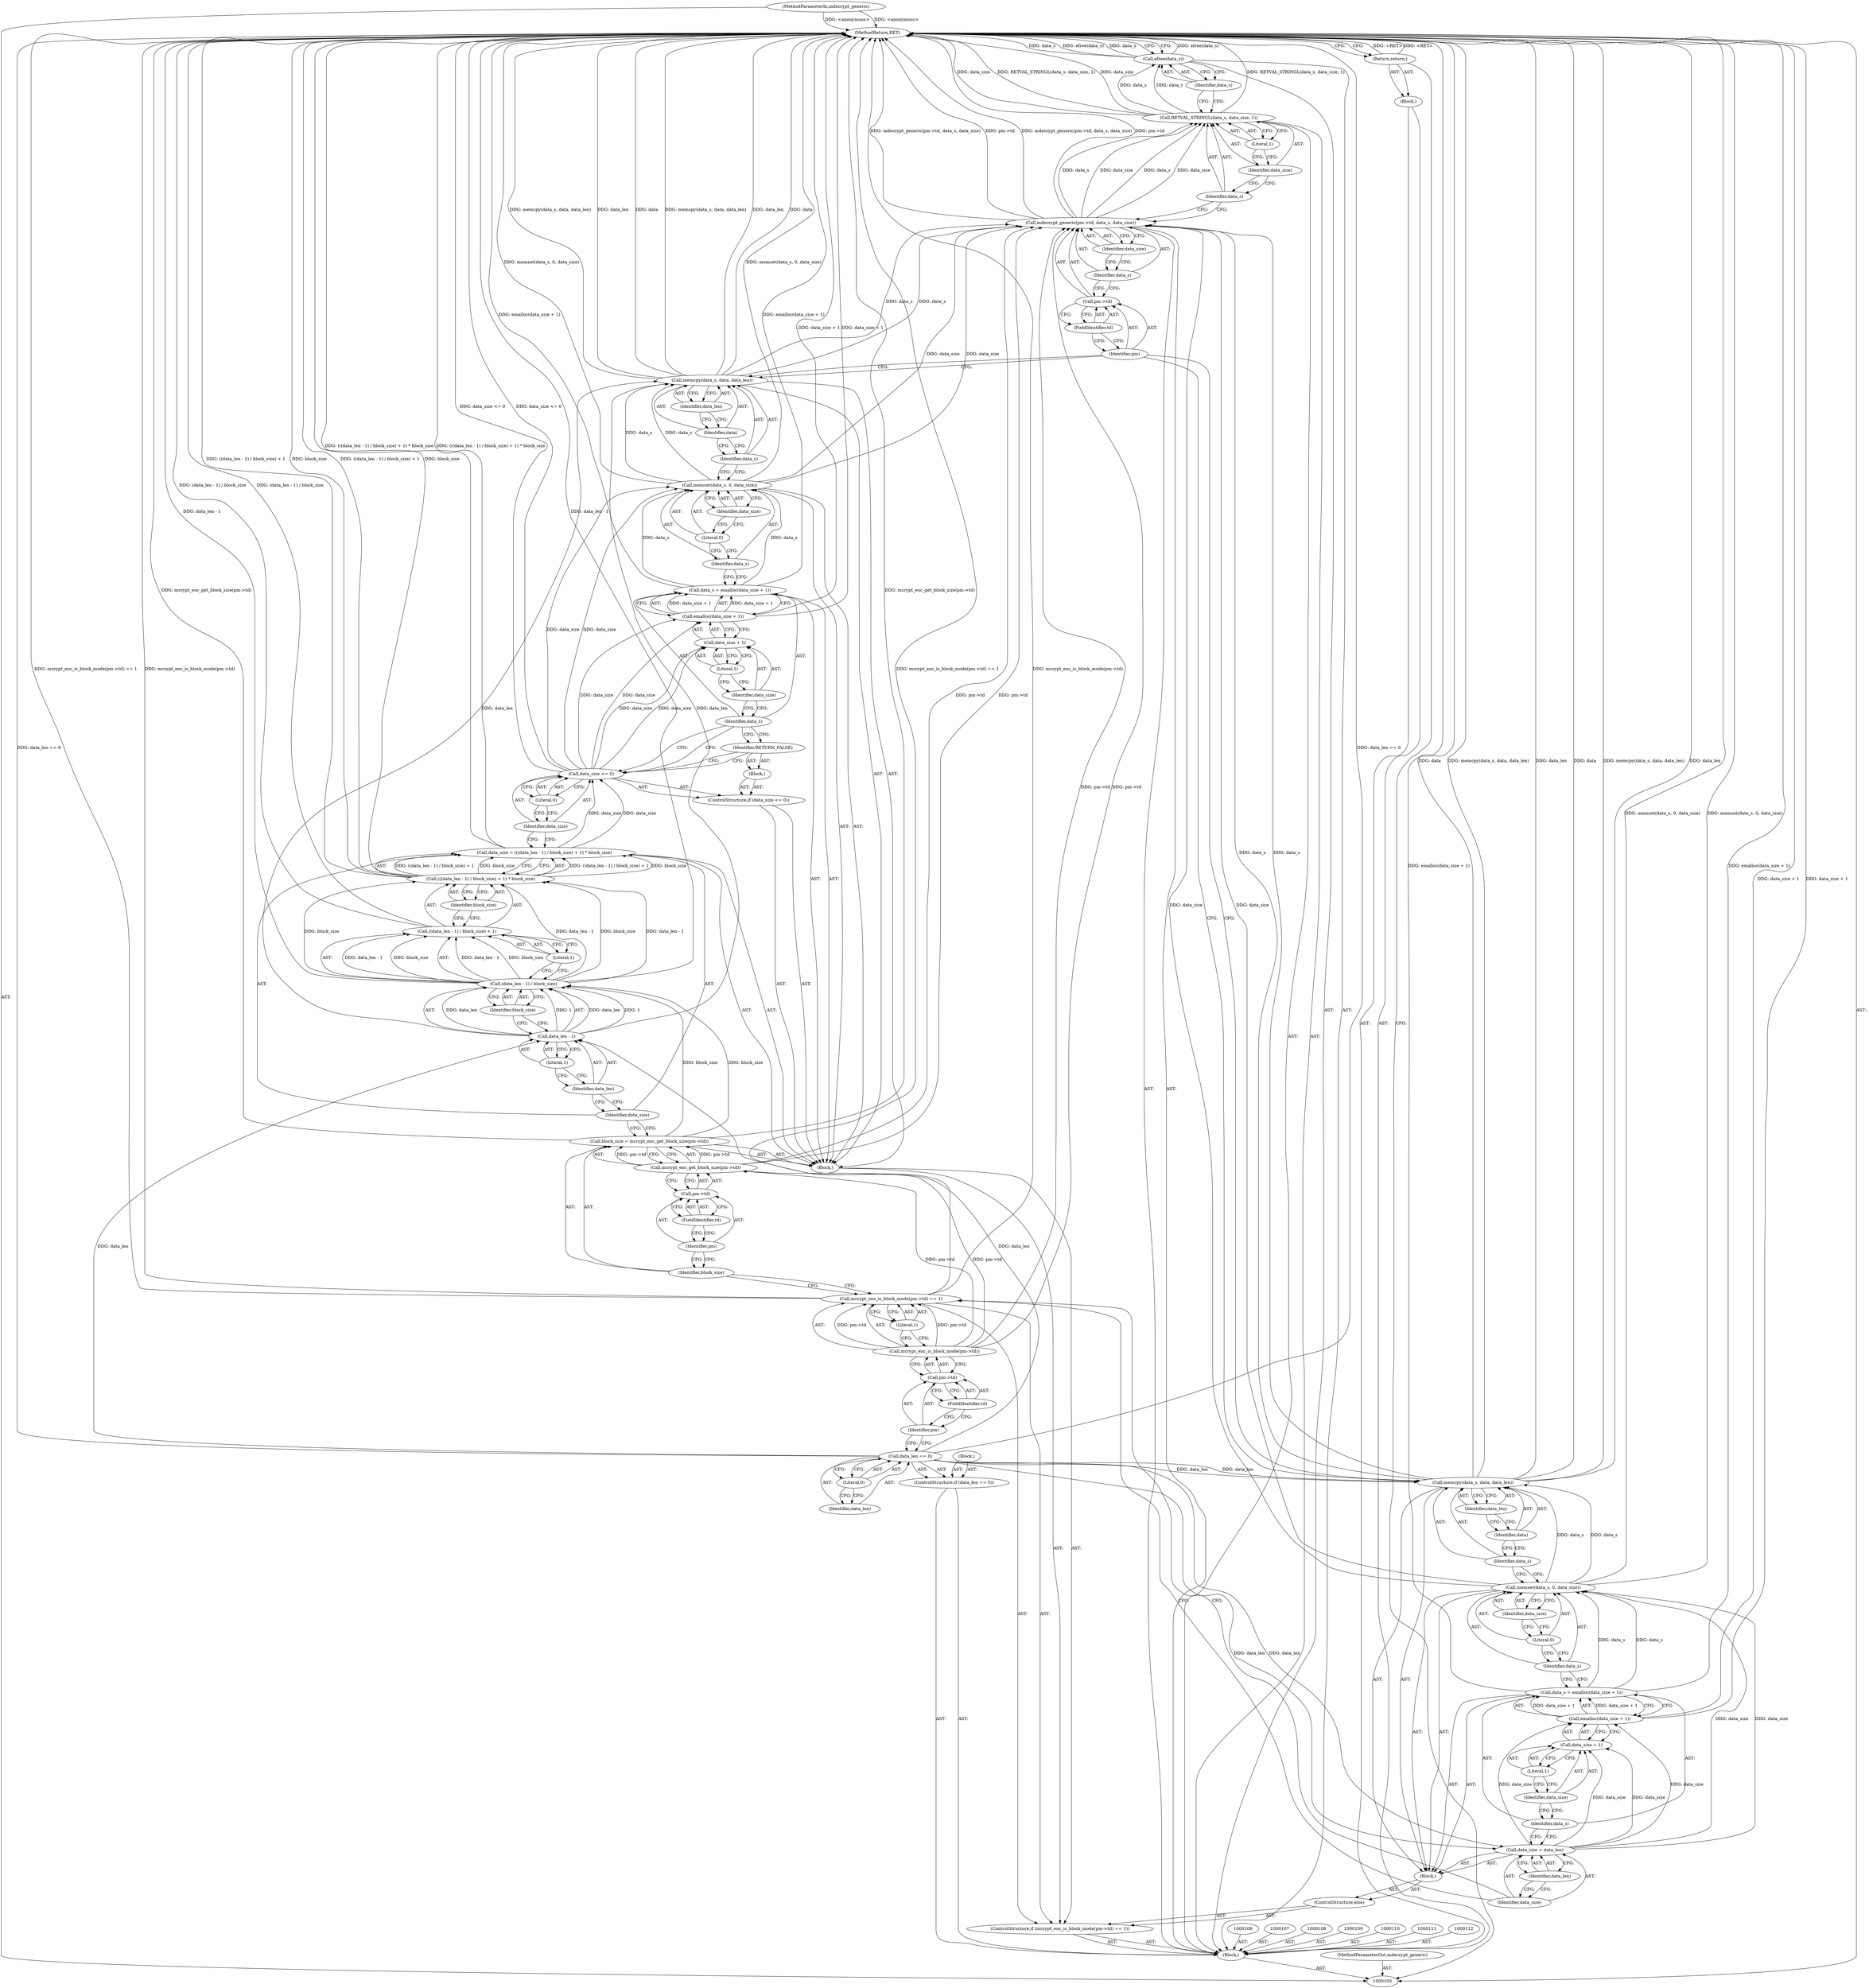 digraph "0_php-src_6c5211a0cef0cc2854eaa387e0eb036e012904d0?w=1_2" {
"1000196" [label="(MethodReturn,RET)"];
"1000104" [label="(MethodParameterIn,mdecrypt_generic)"];
"1000285" [label="(MethodParameterOut,mdecrypt_generic)"];
"1000113" [label="(Block,)"];
"1000114" [label="(Return,return;)"];
"1000115" [label="(ControlStructure,if (data_len == 0))"];
"1000118" [label="(Literal,0)"];
"1000119" [label="(Block,)"];
"1000116" [label="(Call,data_len == 0)"];
"1000117" [label="(Identifier,data_len)"];
"1000105" [label="(Block,)"];
"1000120" [label="(ControlStructure,if (mcrypt_enc_is_block_mode(pm->td) == 1))"];
"1000123" [label="(Call,pm->td)"];
"1000124" [label="(Identifier,pm)"];
"1000125" [label="(FieldIdentifier,td)"];
"1000126" [label="(Literal,1)"];
"1000127" [label="(Block,)"];
"1000121" [label="(Call,mcrypt_enc_is_block_mode(pm->td) == 1)"];
"1000122" [label="(Call,mcrypt_enc_is_block_mode(pm->td))"];
"1000130" [label="(Call,mcrypt_enc_get_block_size(pm->td))"];
"1000128" [label="(Call,block_size = mcrypt_enc_get_block_size(pm->td))"];
"1000129" [label="(Identifier,block_size)"];
"1000131" [label="(Call,pm->td)"];
"1000132" [label="(Identifier,pm)"];
"1000133" [label="(FieldIdentifier,td)"];
"1000136" [label="(Call,(((data_len - 1) / block_size) + 1) * block_size)"];
"1000137" [label="(Call,((data_len - 1) / block_size) + 1)"];
"1000138" [label="(Call,(data_len - 1) / block_size)"];
"1000139" [label="(Call,data_len - 1)"];
"1000140" [label="(Identifier,data_len)"];
"1000141" [label="(Literal,1)"];
"1000134" [label="(Call,data_size = (((data_len - 1) / block_size) + 1) * block_size)"];
"1000135" [label="(Identifier,data_size)"];
"1000142" [label="(Identifier,block_size)"];
"1000143" [label="(Literal,1)"];
"1000144" [label="(Identifier,block_size)"];
"1000148" [label="(Literal,0)"];
"1000145" [label="(ControlStructure,if (data_size <= 0))"];
"1000149" [label="(Block,)"];
"1000146" [label="(Call,data_size <= 0)"];
"1000147" [label="(Identifier,data_size)"];
"1000150" [label="(Identifier,RETURN_FALSE)"];
"1000153" [label="(Call,emalloc(data_size + 1))"];
"1000154" [label="(Call,data_size + 1)"];
"1000155" [label="(Identifier,data_size)"];
"1000151" [label="(Call,data_s = emalloc(data_size + 1))"];
"1000152" [label="(Identifier,data_s)"];
"1000156" [label="(Literal,1)"];
"1000158" [label="(Identifier,data_s)"];
"1000159" [label="(Literal,0)"];
"1000160" [label="(Identifier,data_size)"];
"1000157" [label="(Call,memset(data_s, 0, data_size))"];
"1000162" [label="(Identifier,data_s)"];
"1000163" [label="(Identifier,data)"];
"1000164" [label="(Identifier,data_len)"];
"1000161" [label="(Call,memcpy(data_s, data, data_len))"];
"1000165" [label="(ControlStructure,else)"];
"1000166" [label="(Block,)"];
"1000169" [label="(Identifier,data_len)"];
"1000167" [label="(Call,data_size = data_len)"];
"1000168" [label="(Identifier,data_size)"];
"1000172" [label="(Call,emalloc(data_size + 1))"];
"1000173" [label="(Call,data_size + 1)"];
"1000174" [label="(Identifier,data_size)"];
"1000170" [label="(Call,data_s = emalloc(data_size + 1))"];
"1000171" [label="(Identifier,data_s)"];
"1000175" [label="(Literal,1)"];
"1000177" [label="(Identifier,data_s)"];
"1000178" [label="(Literal,0)"];
"1000179" [label="(Identifier,data_size)"];
"1000176" [label="(Call,memset(data_s, 0, data_size))"];
"1000181" [label="(Identifier,data_s)"];
"1000182" [label="(Identifier,data)"];
"1000183" [label="(Identifier,data_len)"];
"1000180" [label="(Call,memcpy(data_s, data, data_len))"];
"1000185" [label="(Call,pm->td)"];
"1000186" [label="(Identifier,pm)"];
"1000184" [label="(Call,mdecrypt_generic(pm->td, data_s, data_size))"];
"1000187" [label="(FieldIdentifier,td)"];
"1000188" [label="(Identifier,data_s)"];
"1000189" [label="(Identifier,data_size)"];
"1000191" [label="(Identifier,data_s)"];
"1000190" [label="(Call,RETVAL_STRINGL(data_s, data_size, 1))"];
"1000192" [label="(Identifier,data_size)"];
"1000193" [label="(Literal,1)"];
"1000194" [label="(Call,efree(data_s))"];
"1000195" [label="(Identifier,data_s)"];
"1000196" -> "1000103"  [label="AST: "];
"1000196" -> "1000114"  [label="CFG: "];
"1000196" -> "1000194"  [label="CFG: "];
"1000180" -> "1000196"  [label="DDG: data"];
"1000180" -> "1000196"  [label="DDG: memcpy(data_s, data, data_len)"];
"1000180" -> "1000196"  [label="DDG: data_len"];
"1000170" -> "1000196"  [label="DDG: emalloc(data_size + 1)"];
"1000194" -> "1000196"  [label="DDG: efree(data_s)"];
"1000194" -> "1000196"  [label="DDG: data_s"];
"1000184" -> "1000196"  [label="DDG: pm->td"];
"1000184" -> "1000196"  [label="DDG: mdecrypt_generic(pm->td, data_s, data_size)"];
"1000190" -> "1000196"  [label="DDG: RETVAL_STRINGL(data_s, data_size, 1)"];
"1000190" -> "1000196"  [label="DDG: data_size"];
"1000157" -> "1000196"  [label="DDG: memset(data_s, 0, data_size)"];
"1000104" -> "1000196"  [label="DDG: <anonymous>"];
"1000138" -> "1000196"  [label="DDG: data_len - 1"];
"1000176" -> "1000196"  [label="DDG: memset(data_s, 0, data_size)"];
"1000151" -> "1000196"  [label="DDG: emalloc(data_size + 1)"];
"1000153" -> "1000196"  [label="DDG: data_size + 1"];
"1000172" -> "1000196"  [label="DDG: data_size + 1"];
"1000136" -> "1000196"  [label="DDG: ((data_len - 1) / block_size) + 1"];
"1000136" -> "1000196"  [label="DDG: block_size"];
"1000128" -> "1000196"  [label="DDG: mcrypt_enc_get_block_size(pm->td)"];
"1000161" -> "1000196"  [label="DDG: data_len"];
"1000161" -> "1000196"  [label="DDG: data"];
"1000161" -> "1000196"  [label="DDG: memcpy(data_s, data, data_len)"];
"1000121" -> "1000196"  [label="DDG: mcrypt_enc_is_block_mode(pm->td) == 1"];
"1000121" -> "1000196"  [label="DDG: mcrypt_enc_is_block_mode(pm->td)"];
"1000134" -> "1000196"  [label="DDG: (((data_len - 1) / block_size) + 1) * block_size"];
"1000137" -> "1000196"  [label="DDG: (data_len - 1) / block_size"];
"1000146" -> "1000196"  [label="DDG: data_size <= 0"];
"1000116" -> "1000196"  [label="DDG: data_len == 0"];
"1000114" -> "1000196"  [label="DDG: <RET>"];
"1000104" -> "1000103"  [label="AST: "];
"1000104" -> "1000196"  [label="DDG: <anonymous>"];
"1000285" -> "1000103"  [label="AST: "];
"1000113" -> "1000105"  [label="AST: "];
"1000114" -> "1000113"  [label="AST: "];
"1000114" -> "1000113"  [label="AST: "];
"1000114" -> "1000103"  [label="CFG: "];
"1000196" -> "1000114"  [label="CFG: "];
"1000114" -> "1000196"  [label="DDG: <RET>"];
"1000115" -> "1000105"  [label="AST: "];
"1000116" -> "1000115"  [label="AST: "];
"1000119" -> "1000115"  [label="AST: "];
"1000118" -> "1000116"  [label="AST: "];
"1000118" -> "1000117"  [label="CFG: "];
"1000116" -> "1000118"  [label="CFG: "];
"1000119" -> "1000115"  [label="AST: "];
"1000116" -> "1000115"  [label="AST: "];
"1000116" -> "1000118"  [label="CFG: "];
"1000117" -> "1000116"  [label="AST: "];
"1000118" -> "1000116"  [label="AST: "];
"1000124" -> "1000116"  [label="CFG: "];
"1000116" -> "1000196"  [label="DDG: data_len == 0"];
"1000116" -> "1000139"  [label="DDG: data_len"];
"1000116" -> "1000167"  [label="DDG: data_len"];
"1000116" -> "1000180"  [label="DDG: data_len"];
"1000117" -> "1000116"  [label="AST: "];
"1000118" -> "1000117"  [label="CFG: "];
"1000105" -> "1000103"  [label="AST: "];
"1000106" -> "1000105"  [label="AST: "];
"1000107" -> "1000105"  [label="AST: "];
"1000108" -> "1000105"  [label="AST: "];
"1000109" -> "1000105"  [label="AST: "];
"1000110" -> "1000105"  [label="AST: "];
"1000111" -> "1000105"  [label="AST: "];
"1000112" -> "1000105"  [label="AST: "];
"1000113" -> "1000105"  [label="AST: "];
"1000115" -> "1000105"  [label="AST: "];
"1000120" -> "1000105"  [label="AST: "];
"1000184" -> "1000105"  [label="AST: "];
"1000190" -> "1000105"  [label="AST: "];
"1000194" -> "1000105"  [label="AST: "];
"1000120" -> "1000105"  [label="AST: "];
"1000121" -> "1000120"  [label="AST: "];
"1000127" -> "1000120"  [label="AST: "];
"1000165" -> "1000120"  [label="AST: "];
"1000123" -> "1000122"  [label="AST: "];
"1000123" -> "1000125"  [label="CFG: "];
"1000124" -> "1000123"  [label="AST: "];
"1000125" -> "1000123"  [label="AST: "];
"1000122" -> "1000123"  [label="CFG: "];
"1000124" -> "1000123"  [label="AST: "];
"1000124" -> "1000116"  [label="CFG: "];
"1000125" -> "1000124"  [label="CFG: "];
"1000125" -> "1000123"  [label="AST: "];
"1000125" -> "1000124"  [label="CFG: "];
"1000123" -> "1000125"  [label="CFG: "];
"1000126" -> "1000121"  [label="AST: "];
"1000126" -> "1000122"  [label="CFG: "];
"1000121" -> "1000126"  [label="CFG: "];
"1000127" -> "1000120"  [label="AST: "];
"1000128" -> "1000127"  [label="AST: "];
"1000134" -> "1000127"  [label="AST: "];
"1000145" -> "1000127"  [label="AST: "];
"1000151" -> "1000127"  [label="AST: "];
"1000157" -> "1000127"  [label="AST: "];
"1000161" -> "1000127"  [label="AST: "];
"1000121" -> "1000120"  [label="AST: "];
"1000121" -> "1000126"  [label="CFG: "];
"1000122" -> "1000121"  [label="AST: "];
"1000126" -> "1000121"  [label="AST: "];
"1000129" -> "1000121"  [label="CFG: "];
"1000168" -> "1000121"  [label="CFG: "];
"1000121" -> "1000196"  [label="DDG: mcrypt_enc_is_block_mode(pm->td) == 1"];
"1000121" -> "1000196"  [label="DDG: mcrypt_enc_is_block_mode(pm->td)"];
"1000122" -> "1000121"  [label="DDG: pm->td"];
"1000122" -> "1000121"  [label="AST: "];
"1000122" -> "1000123"  [label="CFG: "];
"1000123" -> "1000122"  [label="AST: "];
"1000126" -> "1000122"  [label="CFG: "];
"1000122" -> "1000121"  [label="DDG: pm->td"];
"1000122" -> "1000130"  [label="DDG: pm->td"];
"1000122" -> "1000184"  [label="DDG: pm->td"];
"1000130" -> "1000128"  [label="AST: "];
"1000130" -> "1000131"  [label="CFG: "];
"1000131" -> "1000130"  [label="AST: "];
"1000128" -> "1000130"  [label="CFG: "];
"1000130" -> "1000128"  [label="DDG: pm->td"];
"1000122" -> "1000130"  [label="DDG: pm->td"];
"1000130" -> "1000184"  [label="DDG: pm->td"];
"1000128" -> "1000127"  [label="AST: "];
"1000128" -> "1000130"  [label="CFG: "];
"1000129" -> "1000128"  [label="AST: "];
"1000130" -> "1000128"  [label="AST: "];
"1000135" -> "1000128"  [label="CFG: "];
"1000128" -> "1000196"  [label="DDG: mcrypt_enc_get_block_size(pm->td)"];
"1000130" -> "1000128"  [label="DDG: pm->td"];
"1000128" -> "1000138"  [label="DDG: block_size"];
"1000129" -> "1000128"  [label="AST: "];
"1000129" -> "1000121"  [label="CFG: "];
"1000132" -> "1000129"  [label="CFG: "];
"1000131" -> "1000130"  [label="AST: "];
"1000131" -> "1000133"  [label="CFG: "];
"1000132" -> "1000131"  [label="AST: "];
"1000133" -> "1000131"  [label="AST: "];
"1000130" -> "1000131"  [label="CFG: "];
"1000132" -> "1000131"  [label="AST: "];
"1000132" -> "1000129"  [label="CFG: "];
"1000133" -> "1000132"  [label="CFG: "];
"1000133" -> "1000131"  [label="AST: "];
"1000133" -> "1000132"  [label="CFG: "];
"1000131" -> "1000133"  [label="CFG: "];
"1000136" -> "1000134"  [label="AST: "];
"1000136" -> "1000144"  [label="CFG: "];
"1000137" -> "1000136"  [label="AST: "];
"1000144" -> "1000136"  [label="AST: "];
"1000134" -> "1000136"  [label="CFG: "];
"1000136" -> "1000196"  [label="DDG: ((data_len - 1) / block_size) + 1"];
"1000136" -> "1000196"  [label="DDG: block_size"];
"1000136" -> "1000134"  [label="DDG: ((data_len - 1) / block_size) + 1"];
"1000136" -> "1000134"  [label="DDG: block_size"];
"1000138" -> "1000136"  [label="DDG: data_len - 1"];
"1000138" -> "1000136"  [label="DDG: block_size"];
"1000137" -> "1000136"  [label="AST: "];
"1000137" -> "1000143"  [label="CFG: "];
"1000138" -> "1000137"  [label="AST: "];
"1000143" -> "1000137"  [label="AST: "];
"1000144" -> "1000137"  [label="CFG: "];
"1000137" -> "1000196"  [label="DDG: (data_len - 1) / block_size"];
"1000138" -> "1000137"  [label="DDG: data_len - 1"];
"1000138" -> "1000137"  [label="DDG: block_size"];
"1000138" -> "1000137"  [label="AST: "];
"1000138" -> "1000142"  [label="CFG: "];
"1000139" -> "1000138"  [label="AST: "];
"1000142" -> "1000138"  [label="AST: "];
"1000143" -> "1000138"  [label="CFG: "];
"1000138" -> "1000196"  [label="DDG: data_len - 1"];
"1000138" -> "1000136"  [label="DDG: data_len - 1"];
"1000138" -> "1000136"  [label="DDG: block_size"];
"1000138" -> "1000137"  [label="DDG: data_len - 1"];
"1000138" -> "1000137"  [label="DDG: block_size"];
"1000139" -> "1000138"  [label="DDG: data_len"];
"1000139" -> "1000138"  [label="DDG: 1"];
"1000128" -> "1000138"  [label="DDG: block_size"];
"1000139" -> "1000138"  [label="AST: "];
"1000139" -> "1000141"  [label="CFG: "];
"1000140" -> "1000139"  [label="AST: "];
"1000141" -> "1000139"  [label="AST: "];
"1000142" -> "1000139"  [label="CFG: "];
"1000139" -> "1000138"  [label="DDG: data_len"];
"1000139" -> "1000138"  [label="DDG: 1"];
"1000116" -> "1000139"  [label="DDG: data_len"];
"1000139" -> "1000161"  [label="DDG: data_len"];
"1000140" -> "1000139"  [label="AST: "];
"1000140" -> "1000135"  [label="CFG: "];
"1000141" -> "1000140"  [label="CFG: "];
"1000141" -> "1000139"  [label="AST: "];
"1000141" -> "1000140"  [label="CFG: "];
"1000139" -> "1000141"  [label="CFG: "];
"1000134" -> "1000127"  [label="AST: "];
"1000134" -> "1000136"  [label="CFG: "];
"1000135" -> "1000134"  [label="AST: "];
"1000136" -> "1000134"  [label="AST: "];
"1000147" -> "1000134"  [label="CFG: "];
"1000134" -> "1000196"  [label="DDG: (((data_len - 1) / block_size) + 1) * block_size"];
"1000136" -> "1000134"  [label="DDG: ((data_len - 1) / block_size) + 1"];
"1000136" -> "1000134"  [label="DDG: block_size"];
"1000134" -> "1000146"  [label="DDG: data_size"];
"1000135" -> "1000134"  [label="AST: "];
"1000135" -> "1000128"  [label="CFG: "];
"1000140" -> "1000135"  [label="CFG: "];
"1000142" -> "1000138"  [label="AST: "];
"1000142" -> "1000139"  [label="CFG: "];
"1000138" -> "1000142"  [label="CFG: "];
"1000143" -> "1000137"  [label="AST: "];
"1000143" -> "1000138"  [label="CFG: "];
"1000137" -> "1000143"  [label="CFG: "];
"1000144" -> "1000136"  [label="AST: "];
"1000144" -> "1000137"  [label="CFG: "];
"1000136" -> "1000144"  [label="CFG: "];
"1000148" -> "1000146"  [label="AST: "];
"1000148" -> "1000147"  [label="CFG: "];
"1000146" -> "1000148"  [label="CFG: "];
"1000145" -> "1000127"  [label="AST: "];
"1000146" -> "1000145"  [label="AST: "];
"1000149" -> "1000145"  [label="AST: "];
"1000149" -> "1000145"  [label="AST: "];
"1000150" -> "1000149"  [label="AST: "];
"1000146" -> "1000145"  [label="AST: "];
"1000146" -> "1000148"  [label="CFG: "];
"1000147" -> "1000146"  [label="AST: "];
"1000148" -> "1000146"  [label="AST: "];
"1000150" -> "1000146"  [label="CFG: "];
"1000152" -> "1000146"  [label="CFG: "];
"1000146" -> "1000196"  [label="DDG: data_size <= 0"];
"1000134" -> "1000146"  [label="DDG: data_size"];
"1000146" -> "1000153"  [label="DDG: data_size"];
"1000146" -> "1000154"  [label="DDG: data_size"];
"1000146" -> "1000157"  [label="DDG: data_size"];
"1000147" -> "1000146"  [label="AST: "];
"1000147" -> "1000134"  [label="CFG: "];
"1000148" -> "1000147"  [label="CFG: "];
"1000150" -> "1000149"  [label="AST: "];
"1000150" -> "1000146"  [label="CFG: "];
"1000152" -> "1000150"  [label="CFG: "];
"1000153" -> "1000151"  [label="AST: "];
"1000153" -> "1000154"  [label="CFG: "];
"1000154" -> "1000153"  [label="AST: "];
"1000151" -> "1000153"  [label="CFG: "];
"1000153" -> "1000196"  [label="DDG: data_size + 1"];
"1000153" -> "1000151"  [label="DDG: data_size + 1"];
"1000146" -> "1000153"  [label="DDG: data_size"];
"1000154" -> "1000153"  [label="AST: "];
"1000154" -> "1000156"  [label="CFG: "];
"1000155" -> "1000154"  [label="AST: "];
"1000156" -> "1000154"  [label="AST: "];
"1000153" -> "1000154"  [label="CFG: "];
"1000146" -> "1000154"  [label="DDG: data_size"];
"1000155" -> "1000154"  [label="AST: "];
"1000155" -> "1000152"  [label="CFG: "];
"1000156" -> "1000155"  [label="CFG: "];
"1000151" -> "1000127"  [label="AST: "];
"1000151" -> "1000153"  [label="CFG: "];
"1000152" -> "1000151"  [label="AST: "];
"1000153" -> "1000151"  [label="AST: "];
"1000158" -> "1000151"  [label="CFG: "];
"1000151" -> "1000196"  [label="DDG: emalloc(data_size + 1)"];
"1000153" -> "1000151"  [label="DDG: data_size + 1"];
"1000151" -> "1000157"  [label="DDG: data_s"];
"1000152" -> "1000151"  [label="AST: "];
"1000152" -> "1000150"  [label="CFG: "];
"1000152" -> "1000146"  [label="CFG: "];
"1000155" -> "1000152"  [label="CFG: "];
"1000156" -> "1000154"  [label="AST: "];
"1000156" -> "1000155"  [label="CFG: "];
"1000154" -> "1000156"  [label="CFG: "];
"1000158" -> "1000157"  [label="AST: "];
"1000158" -> "1000151"  [label="CFG: "];
"1000159" -> "1000158"  [label="CFG: "];
"1000159" -> "1000157"  [label="AST: "];
"1000159" -> "1000158"  [label="CFG: "];
"1000160" -> "1000159"  [label="CFG: "];
"1000160" -> "1000157"  [label="AST: "];
"1000160" -> "1000159"  [label="CFG: "];
"1000157" -> "1000160"  [label="CFG: "];
"1000157" -> "1000127"  [label="AST: "];
"1000157" -> "1000160"  [label="CFG: "];
"1000158" -> "1000157"  [label="AST: "];
"1000159" -> "1000157"  [label="AST: "];
"1000160" -> "1000157"  [label="AST: "];
"1000162" -> "1000157"  [label="CFG: "];
"1000157" -> "1000196"  [label="DDG: memset(data_s, 0, data_size)"];
"1000151" -> "1000157"  [label="DDG: data_s"];
"1000146" -> "1000157"  [label="DDG: data_size"];
"1000157" -> "1000161"  [label="DDG: data_s"];
"1000157" -> "1000184"  [label="DDG: data_size"];
"1000162" -> "1000161"  [label="AST: "];
"1000162" -> "1000157"  [label="CFG: "];
"1000163" -> "1000162"  [label="CFG: "];
"1000163" -> "1000161"  [label="AST: "];
"1000163" -> "1000162"  [label="CFG: "];
"1000164" -> "1000163"  [label="CFG: "];
"1000164" -> "1000161"  [label="AST: "];
"1000164" -> "1000163"  [label="CFG: "];
"1000161" -> "1000164"  [label="CFG: "];
"1000161" -> "1000127"  [label="AST: "];
"1000161" -> "1000164"  [label="CFG: "];
"1000162" -> "1000161"  [label="AST: "];
"1000163" -> "1000161"  [label="AST: "];
"1000164" -> "1000161"  [label="AST: "];
"1000186" -> "1000161"  [label="CFG: "];
"1000161" -> "1000196"  [label="DDG: data_len"];
"1000161" -> "1000196"  [label="DDG: data"];
"1000161" -> "1000196"  [label="DDG: memcpy(data_s, data, data_len)"];
"1000157" -> "1000161"  [label="DDG: data_s"];
"1000139" -> "1000161"  [label="DDG: data_len"];
"1000161" -> "1000184"  [label="DDG: data_s"];
"1000165" -> "1000120"  [label="AST: "];
"1000166" -> "1000165"  [label="AST: "];
"1000166" -> "1000165"  [label="AST: "];
"1000167" -> "1000166"  [label="AST: "];
"1000170" -> "1000166"  [label="AST: "];
"1000176" -> "1000166"  [label="AST: "];
"1000180" -> "1000166"  [label="AST: "];
"1000169" -> "1000167"  [label="AST: "];
"1000169" -> "1000168"  [label="CFG: "];
"1000167" -> "1000169"  [label="CFG: "];
"1000167" -> "1000166"  [label="AST: "];
"1000167" -> "1000169"  [label="CFG: "];
"1000168" -> "1000167"  [label="AST: "];
"1000169" -> "1000167"  [label="AST: "];
"1000171" -> "1000167"  [label="CFG: "];
"1000116" -> "1000167"  [label="DDG: data_len"];
"1000167" -> "1000172"  [label="DDG: data_size"];
"1000167" -> "1000173"  [label="DDG: data_size"];
"1000167" -> "1000176"  [label="DDG: data_size"];
"1000168" -> "1000167"  [label="AST: "];
"1000168" -> "1000121"  [label="CFG: "];
"1000169" -> "1000168"  [label="CFG: "];
"1000172" -> "1000170"  [label="AST: "];
"1000172" -> "1000173"  [label="CFG: "];
"1000173" -> "1000172"  [label="AST: "];
"1000170" -> "1000172"  [label="CFG: "];
"1000172" -> "1000196"  [label="DDG: data_size + 1"];
"1000172" -> "1000170"  [label="DDG: data_size + 1"];
"1000167" -> "1000172"  [label="DDG: data_size"];
"1000173" -> "1000172"  [label="AST: "];
"1000173" -> "1000175"  [label="CFG: "];
"1000174" -> "1000173"  [label="AST: "];
"1000175" -> "1000173"  [label="AST: "];
"1000172" -> "1000173"  [label="CFG: "];
"1000167" -> "1000173"  [label="DDG: data_size"];
"1000174" -> "1000173"  [label="AST: "];
"1000174" -> "1000171"  [label="CFG: "];
"1000175" -> "1000174"  [label="CFG: "];
"1000170" -> "1000166"  [label="AST: "];
"1000170" -> "1000172"  [label="CFG: "];
"1000171" -> "1000170"  [label="AST: "];
"1000172" -> "1000170"  [label="AST: "];
"1000177" -> "1000170"  [label="CFG: "];
"1000170" -> "1000196"  [label="DDG: emalloc(data_size + 1)"];
"1000172" -> "1000170"  [label="DDG: data_size + 1"];
"1000170" -> "1000176"  [label="DDG: data_s"];
"1000171" -> "1000170"  [label="AST: "];
"1000171" -> "1000167"  [label="CFG: "];
"1000174" -> "1000171"  [label="CFG: "];
"1000175" -> "1000173"  [label="AST: "];
"1000175" -> "1000174"  [label="CFG: "];
"1000173" -> "1000175"  [label="CFG: "];
"1000177" -> "1000176"  [label="AST: "];
"1000177" -> "1000170"  [label="CFG: "];
"1000178" -> "1000177"  [label="CFG: "];
"1000178" -> "1000176"  [label="AST: "];
"1000178" -> "1000177"  [label="CFG: "];
"1000179" -> "1000178"  [label="CFG: "];
"1000179" -> "1000176"  [label="AST: "];
"1000179" -> "1000178"  [label="CFG: "];
"1000176" -> "1000179"  [label="CFG: "];
"1000176" -> "1000166"  [label="AST: "];
"1000176" -> "1000179"  [label="CFG: "];
"1000177" -> "1000176"  [label="AST: "];
"1000178" -> "1000176"  [label="AST: "];
"1000179" -> "1000176"  [label="AST: "];
"1000181" -> "1000176"  [label="CFG: "];
"1000176" -> "1000196"  [label="DDG: memset(data_s, 0, data_size)"];
"1000170" -> "1000176"  [label="DDG: data_s"];
"1000167" -> "1000176"  [label="DDG: data_size"];
"1000176" -> "1000180"  [label="DDG: data_s"];
"1000176" -> "1000184"  [label="DDG: data_size"];
"1000181" -> "1000180"  [label="AST: "];
"1000181" -> "1000176"  [label="CFG: "];
"1000182" -> "1000181"  [label="CFG: "];
"1000182" -> "1000180"  [label="AST: "];
"1000182" -> "1000181"  [label="CFG: "];
"1000183" -> "1000182"  [label="CFG: "];
"1000183" -> "1000180"  [label="AST: "];
"1000183" -> "1000182"  [label="CFG: "];
"1000180" -> "1000183"  [label="CFG: "];
"1000180" -> "1000166"  [label="AST: "];
"1000180" -> "1000183"  [label="CFG: "];
"1000181" -> "1000180"  [label="AST: "];
"1000182" -> "1000180"  [label="AST: "];
"1000183" -> "1000180"  [label="AST: "];
"1000186" -> "1000180"  [label="CFG: "];
"1000180" -> "1000196"  [label="DDG: data"];
"1000180" -> "1000196"  [label="DDG: memcpy(data_s, data, data_len)"];
"1000180" -> "1000196"  [label="DDG: data_len"];
"1000176" -> "1000180"  [label="DDG: data_s"];
"1000116" -> "1000180"  [label="DDG: data_len"];
"1000180" -> "1000184"  [label="DDG: data_s"];
"1000185" -> "1000184"  [label="AST: "];
"1000185" -> "1000187"  [label="CFG: "];
"1000186" -> "1000185"  [label="AST: "];
"1000187" -> "1000185"  [label="AST: "];
"1000188" -> "1000185"  [label="CFG: "];
"1000186" -> "1000185"  [label="AST: "];
"1000186" -> "1000161"  [label="CFG: "];
"1000186" -> "1000180"  [label="CFG: "];
"1000187" -> "1000186"  [label="CFG: "];
"1000184" -> "1000105"  [label="AST: "];
"1000184" -> "1000189"  [label="CFG: "];
"1000185" -> "1000184"  [label="AST: "];
"1000188" -> "1000184"  [label="AST: "];
"1000189" -> "1000184"  [label="AST: "];
"1000191" -> "1000184"  [label="CFG: "];
"1000184" -> "1000196"  [label="DDG: pm->td"];
"1000184" -> "1000196"  [label="DDG: mdecrypt_generic(pm->td, data_s, data_size)"];
"1000122" -> "1000184"  [label="DDG: pm->td"];
"1000130" -> "1000184"  [label="DDG: pm->td"];
"1000180" -> "1000184"  [label="DDG: data_s"];
"1000161" -> "1000184"  [label="DDG: data_s"];
"1000176" -> "1000184"  [label="DDG: data_size"];
"1000157" -> "1000184"  [label="DDG: data_size"];
"1000184" -> "1000190"  [label="DDG: data_s"];
"1000184" -> "1000190"  [label="DDG: data_size"];
"1000187" -> "1000185"  [label="AST: "];
"1000187" -> "1000186"  [label="CFG: "];
"1000185" -> "1000187"  [label="CFG: "];
"1000188" -> "1000184"  [label="AST: "];
"1000188" -> "1000185"  [label="CFG: "];
"1000189" -> "1000188"  [label="CFG: "];
"1000189" -> "1000184"  [label="AST: "];
"1000189" -> "1000188"  [label="CFG: "];
"1000184" -> "1000189"  [label="CFG: "];
"1000191" -> "1000190"  [label="AST: "];
"1000191" -> "1000184"  [label="CFG: "];
"1000192" -> "1000191"  [label="CFG: "];
"1000190" -> "1000105"  [label="AST: "];
"1000190" -> "1000193"  [label="CFG: "];
"1000191" -> "1000190"  [label="AST: "];
"1000192" -> "1000190"  [label="AST: "];
"1000193" -> "1000190"  [label="AST: "];
"1000195" -> "1000190"  [label="CFG: "];
"1000190" -> "1000196"  [label="DDG: RETVAL_STRINGL(data_s, data_size, 1)"];
"1000190" -> "1000196"  [label="DDG: data_size"];
"1000184" -> "1000190"  [label="DDG: data_s"];
"1000184" -> "1000190"  [label="DDG: data_size"];
"1000190" -> "1000194"  [label="DDG: data_s"];
"1000192" -> "1000190"  [label="AST: "];
"1000192" -> "1000191"  [label="CFG: "];
"1000193" -> "1000192"  [label="CFG: "];
"1000193" -> "1000190"  [label="AST: "];
"1000193" -> "1000192"  [label="CFG: "];
"1000190" -> "1000193"  [label="CFG: "];
"1000194" -> "1000105"  [label="AST: "];
"1000194" -> "1000195"  [label="CFG: "];
"1000195" -> "1000194"  [label="AST: "];
"1000196" -> "1000194"  [label="CFG: "];
"1000194" -> "1000196"  [label="DDG: efree(data_s)"];
"1000194" -> "1000196"  [label="DDG: data_s"];
"1000190" -> "1000194"  [label="DDG: data_s"];
"1000195" -> "1000194"  [label="AST: "];
"1000195" -> "1000190"  [label="CFG: "];
"1000194" -> "1000195"  [label="CFG: "];
}
